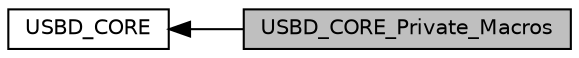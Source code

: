 digraph "USBD_CORE_Private_Macros"
{
  edge [fontname="Helvetica",fontsize="10",labelfontname="Helvetica",labelfontsize="10"];
  node [fontname="Helvetica",fontsize="10",shape=record];
  rankdir=LR;
  Node1 [label="USBD_CORE",height=0.2,width=0.4,color="black", fillcolor="white", style="filled",URL="$group___u_s_b_d___c_o_r_e.html",tooltip="This file is the Header file for usbd_core.c file. "];
  Node0 [label="USBD_CORE_Private_Macros",height=0.2,width=0.4,color="black", fillcolor="grey75", style="filled", fontcolor="black"];
  Node1->Node0 [shape=plaintext, dir="back", style="solid"];
}
